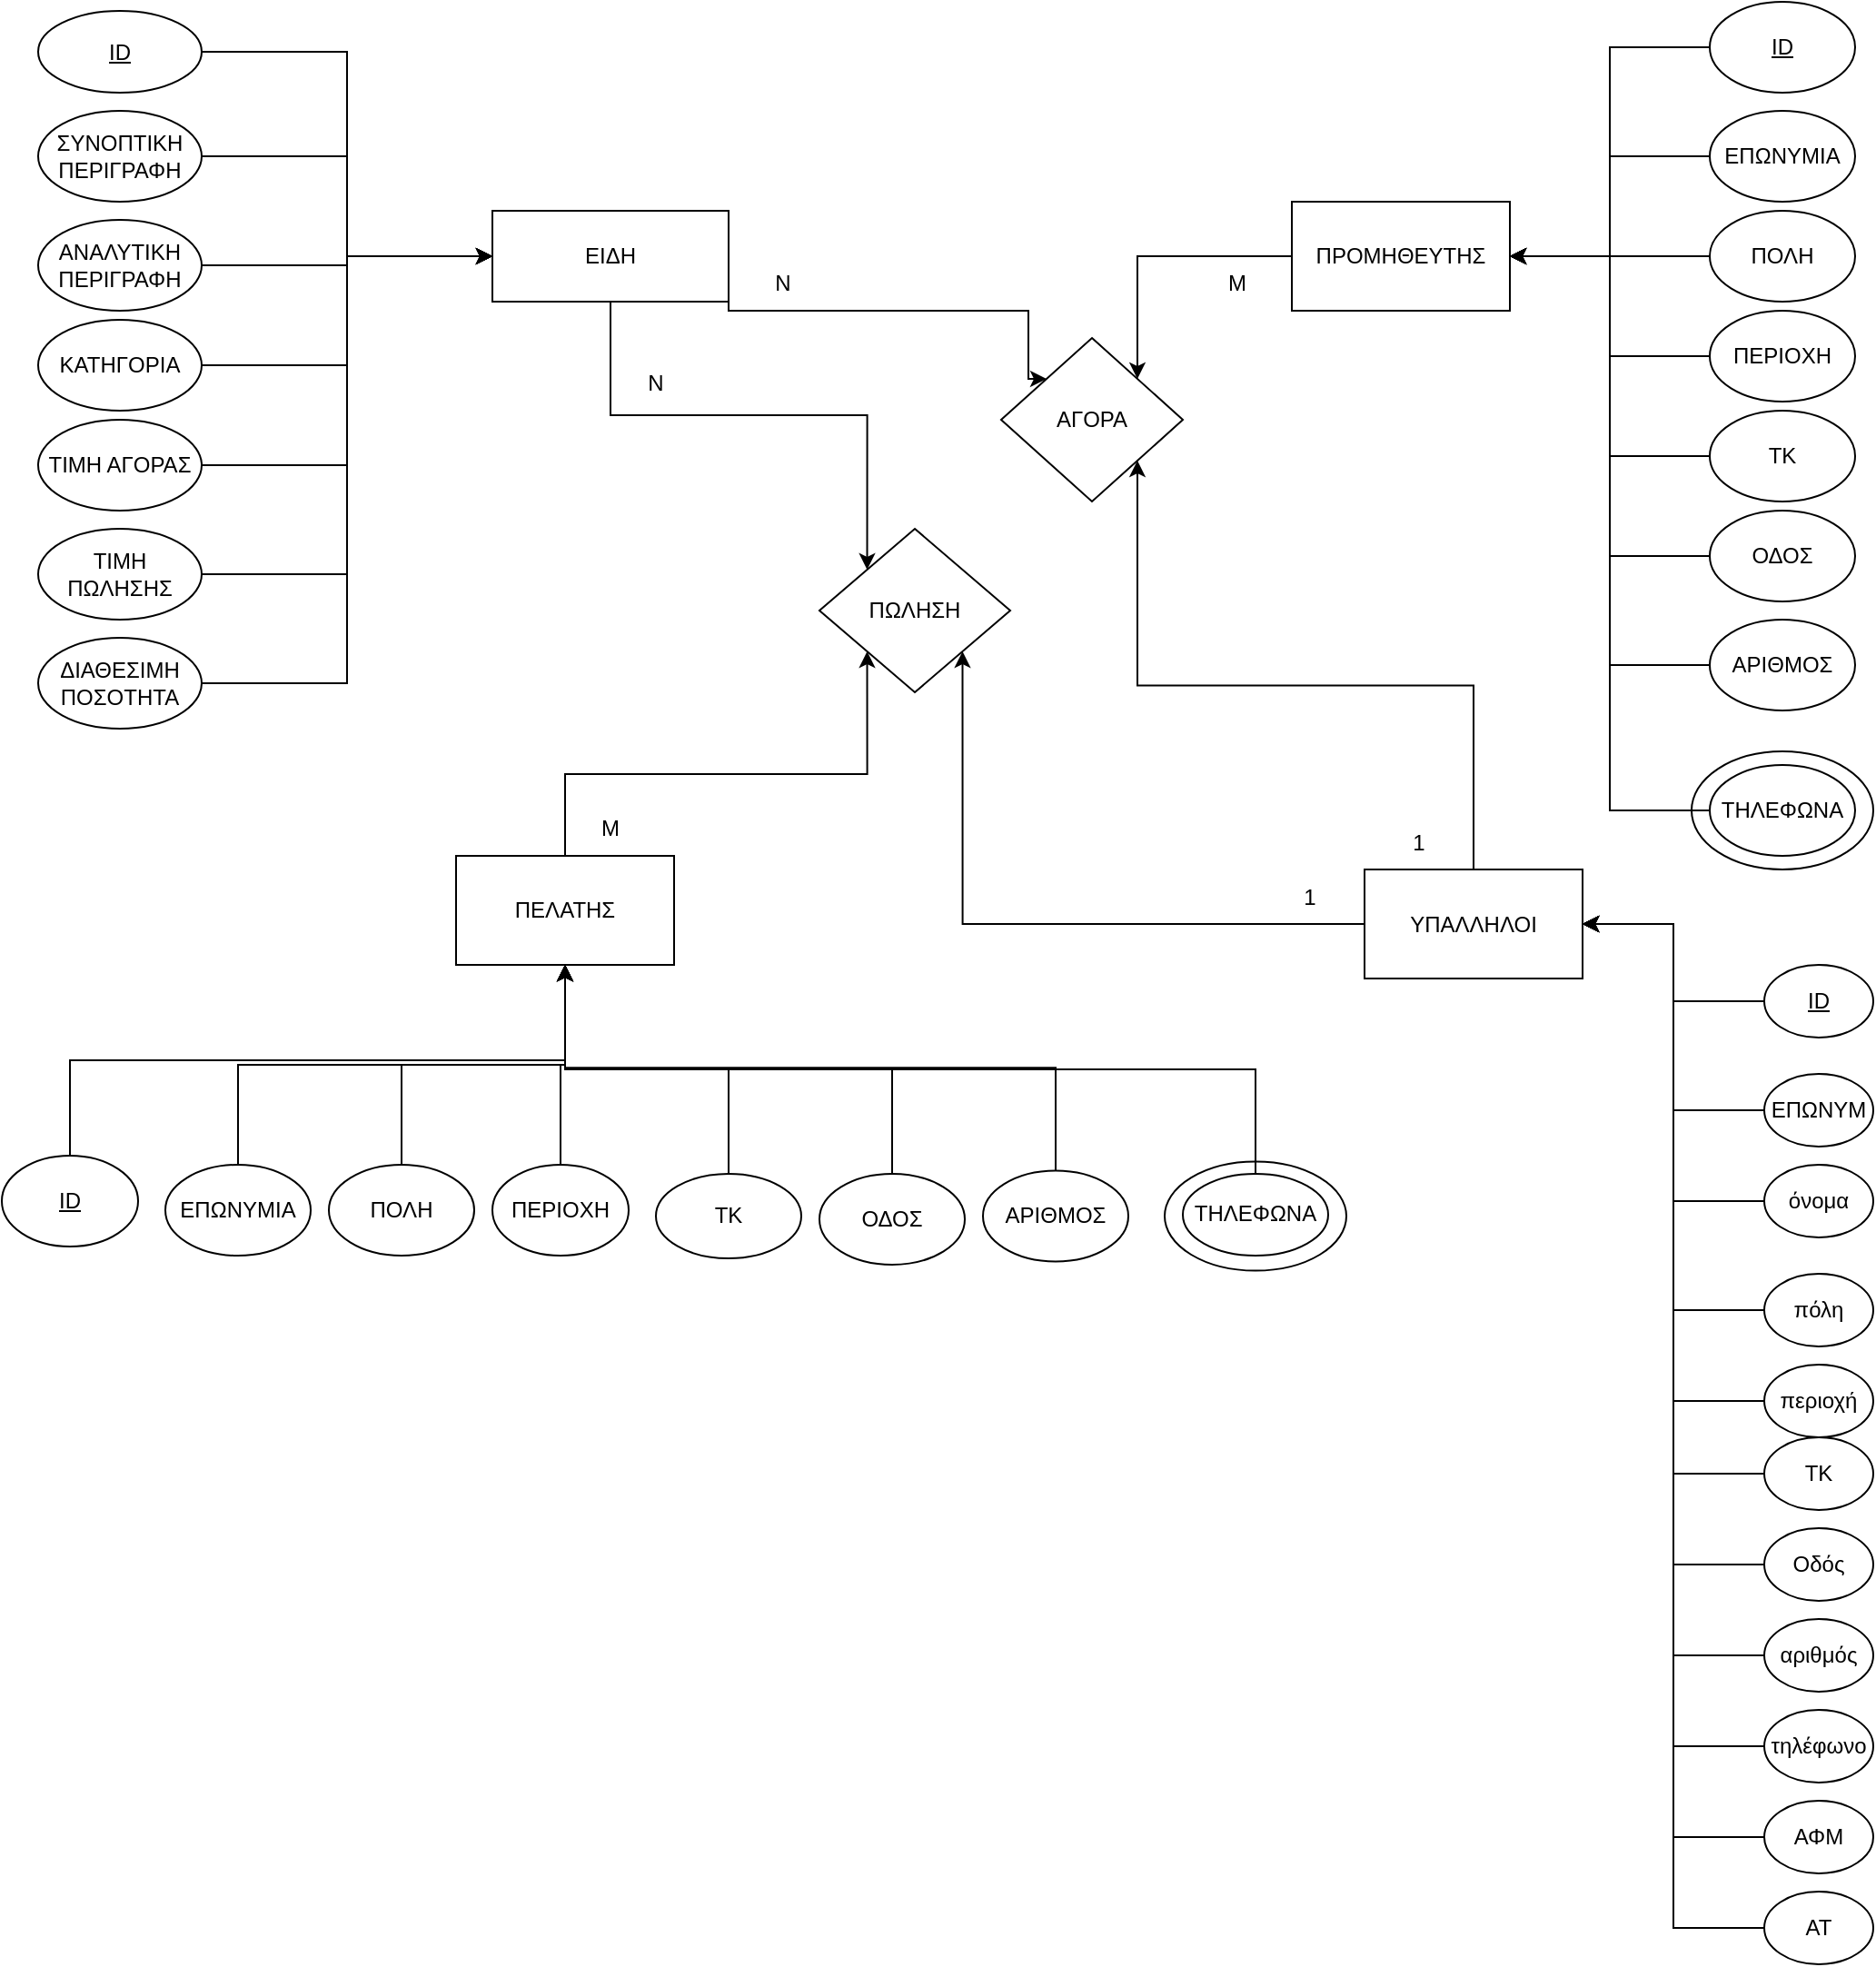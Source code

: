 <mxfile version="22.1.5" type="github">
  <diagram name="Σελίδα-1" id="LRhwLYZ0XrOosCkNov4p">
    <mxGraphModel dx="1235" dy="666" grid="1" gridSize="10" guides="1" tooltips="1" connect="1" arrows="1" fold="1" page="1" pageScale="1" pageWidth="1169" pageHeight="1654" math="0" shadow="0">
      <root>
        <mxCell id="0" />
        <mxCell id="1" parent="0" />
        <mxCell id="00yGRpQgav9-RkKcPG9p-32" style="edgeStyle=orthogonalEdgeStyle;rounded=0;orthogonalLoop=1;jettySize=auto;html=1;exitX=1;exitY=0.5;exitDx=0;exitDy=0;entryX=0;entryY=0;entryDx=0;entryDy=0;" edge="1" parent="1" source="1mnrNNHJ70fO4R5j_hnI-3" target="1mnrNNHJ70fO4R5j_hnI-25">
          <mxGeometry relative="1" as="geometry">
            <Array as="points">
              <mxPoint x="400" y="180" />
              <mxPoint x="565" y="180" />
            </Array>
          </mxGeometry>
        </mxCell>
        <mxCell id="00yGRpQgav9-RkKcPG9p-39" style="edgeStyle=orthogonalEdgeStyle;rounded=0;orthogonalLoop=1;jettySize=auto;html=1;exitX=0.5;exitY=1;exitDx=0;exitDy=0;entryX=0;entryY=0;entryDx=0;entryDy=0;" edge="1" parent="1" source="1mnrNNHJ70fO4R5j_hnI-3" target="00yGRpQgav9-RkKcPG9p-30">
          <mxGeometry relative="1" as="geometry" />
        </mxCell>
        <mxCell id="1mnrNNHJ70fO4R5j_hnI-3" value="ΕΙΔΗ" style="rounded=0;whiteSpace=wrap;html=1;" parent="1" vertex="1">
          <mxGeometry x="270" y="125" width="130" height="50" as="geometry" />
        </mxCell>
        <mxCell id="00yGRpQgav9-RkKcPG9p-38" style="edgeStyle=orthogonalEdgeStyle;rounded=0;orthogonalLoop=1;jettySize=auto;html=1;exitX=0.5;exitY=0;exitDx=0;exitDy=0;entryX=0;entryY=1;entryDx=0;entryDy=0;" edge="1" parent="1" source="1mnrNNHJ70fO4R5j_hnI-4" target="00yGRpQgav9-RkKcPG9p-30">
          <mxGeometry relative="1" as="geometry" />
        </mxCell>
        <mxCell id="1mnrNNHJ70fO4R5j_hnI-4" value="ΠΕΛΑΤΗΣ" style="rounded=0;whiteSpace=wrap;html=1;" parent="1" vertex="1">
          <mxGeometry x="250" y="480" width="120" height="60" as="geometry" />
        </mxCell>
        <mxCell id="00yGRpQgav9-RkKcPG9p-36" style="edgeStyle=orthogonalEdgeStyle;rounded=0;orthogonalLoop=1;jettySize=auto;html=1;exitX=0.5;exitY=0;exitDx=0;exitDy=0;entryX=1;entryY=1;entryDx=0;entryDy=0;" edge="1" parent="1" source="1mnrNNHJ70fO4R5j_hnI-5" target="1mnrNNHJ70fO4R5j_hnI-25">
          <mxGeometry relative="1" as="geometry" />
        </mxCell>
        <mxCell id="00yGRpQgav9-RkKcPG9p-37" style="edgeStyle=orthogonalEdgeStyle;rounded=0;orthogonalLoop=1;jettySize=auto;html=1;exitX=0;exitY=0.5;exitDx=0;exitDy=0;entryX=1;entryY=1;entryDx=0;entryDy=0;" edge="1" parent="1" source="1mnrNNHJ70fO4R5j_hnI-5" target="00yGRpQgav9-RkKcPG9p-30">
          <mxGeometry relative="1" as="geometry" />
        </mxCell>
        <mxCell id="1mnrNNHJ70fO4R5j_hnI-5" value="ΥΠΑΛΛΗΛΟΙ" style="rounded=0;whiteSpace=wrap;html=1;" parent="1" vertex="1">
          <mxGeometry x="750" y="487.5" width="120" height="60" as="geometry" />
        </mxCell>
        <mxCell id="00yGRpQgav9-RkKcPG9p-35" style="edgeStyle=orthogonalEdgeStyle;rounded=0;orthogonalLoop=1;jettySize=auto;html=1;exitX=0;exitY=0.5;exitDx=0;exitDy=0;entryX=1;entryY=0;entryDx=0;entryDy=0;" edge="1" parent="1" source="1mnrNNHJ70fO4R5j_hnI-6" target="1mnrNNHJ70fO4R5j_hnI-25">
          <mxGeometry relative="1" as="geometry" />
        </mxCell>
        <mxCell id="1mnrNNHJ70fO4R5j_hnI-6" value="ΠΡΟΜΗΘΕΥΤΗΣ" style="rounded=0;whiteSpace=wrap;html=1;" parent="1" vertex="1">
          <mxGeometry x="710" y="120" width="120" height="60" as="geometry" />
        </mxCell>
        <mxCell id="00yGRpQgav9-RkKcPG9p-9" style="edgeStyle=orthogonalEdgeStyle;rounded=0;orthogonalLoop=1;jettySize=auto;html=1;exitX=1;exitY=0.5;exitDx=0;exitDy=0;entryX=0;entryY=0.5;entryDx=0;entryDy=0;" edge="1" parent="1" source="1mnrNNHJ70fO4R5j_hnI-8" target="1mnrNNHJ70fO4R5j_hnI-3">
          <mxGeometry relative="1" as="geometry" />
        </mxCell>
        <mxCell id="1mnrNNHJ70fO4R5j_hnI-8" value="&lt;u&gt;ID&lt;/u&gt;" style="ellipse;whiteSpace=wrap;html=1;" parent="1" vertex="1">
          <mxGeometry x="20" y="15" width="90" height="45" as="geometry" />
        </mxCell>
        <mxCell id="00yGRpQgav9-RkKcPG9p-7" style="edgeStyle=orthogonalEdgeStyle;rounded=0;orthogonalLoop=1;jettySize=auto;html=1;exitX=1;exitY=0.5;exitDx=0;exitDy=0;entryX=0;entryY=0.5;entryDx=0;entryDy=0;" edge="1" parent="1" source="1mnrNNHJ70fO4R5j_hnI-9" target="1mnrNNHJ70fO4R5j_hnI-3">
          <mxGeometry relative="1" as="geometry">
            <mxPoint x="130" y="159.882" as="targetPoint" />
          </mxGeometry>
        </mxCell>
        <mxCell id="1mnrNNHJ70fO4R5j_hnI-9" value="ΑΝΑΛΥΤΙΚΗ ΠΕΡΙΓΡΑΦΗ" style="ellipse;whiteSpace=wrap;html=1;" parent="1" vertex="1">
          <mxGeometry x="20" y="130" width="90" height="50" as="geometry" />
        </mxCell>
        <mxCell id="00yGRpQgav9-RkKcPG9p-8" style="edgeStyle=orthogonalEdgeStyle;rounded=0;orthogonalLoop=1;jettySize=auto;html=1;exitX=1;exitY=0.5;exitDx=0;exitDy=0;entryX=0;entryY=0.5;entryDx=0;entryDy=0;" edge="1" parent="1" source="1mnrNNHJ70fO4R5j_hnI-10" target="1mnrNNHJ70fO4R5j_hnI-3">
          <mxGeometry relative="1" as="geometry" />
        </mxCell>
        <mxCell id="1mnrNNHJ70fO4R5j_hnI-10" value="ΣΥΝΟΠΤΙΚΗ ΠΕΡΙΓΡΑΦΗ" style="ellipse;whiteSpace=wrap;html=1;" parent="1" vertex="1">
          <mxGeometry x="20" y="70" width="90" height="50" as="geometry" />
        </mxCell>
        <mxCell id="00yGRpQgav9-RkKcPG9p-3" style="edgeStyle=orthogonalEdgeStyle;rounded=0;orthogonalLoop=1;jettySize=auto;html=1;exitX=1;exitY=0.5;exitDx=0;exitDy=0;entryX=0;entryY=0.5;entryDx=0;entryDy=0;" edge="1" parent="1" source="1mnrNNHJ70fO4R5j_hnI-12" target="1mnrNNHJ70fO4R5j_hnI-3">
          <mxGeometry relative="1" as="geometry" />
        </mxCell>
        <mxCell id="1mnrNNHJ70fO4R5j_hnI-12" value="ΔΙΑΘΕΣΙΜΗ ΠΟΣΟΤΗΤΑ" style="ellipse;whiteSpace=wrap;html=1;" parent="1" vertex="1">
          <mxGeometry x="20" y="360" width="90" height="50" as="geometry" />
        </mxCell>
        <mxCell id="00yGRpQgav9-RkKcPG9p-4" style="edgeStyle=orthogonalEdgeStyle;rounded=0;orthogonalLoop=1;jettySize=auto;html=1;exitX=1;exitY=0.5;exitDx=0;exitDy=0;entryX=0;entryY=0.5;entryDx=0;entryDy=0;" edge="1" parent="1" source="1mnrNNHJ70fO4R5j_hnI-13" target="1mnrNNHJ70fO4R5j_hnI-3">
          <mxGeometry relative="1" as="geometry" />
        </mxCell>
        <mxCell id="1mnrNNHJ70fO4R5j_hnI-13" value="ΤΙΜΗ ΠΩΛΗΣΗΣ" style="ellipse;whiteSpace=wrap;html=1;" parent="1" vertex="1">
          <mxGeometry x="20" y="300" width="90" height="50" as="geometry" />
        </mxCell>
        <mxCell id="00yGRpQgav9-RkKcPG9p-5" style="edgeStyle=orthogonalEdgeStyle;rounded=0;orthogonalLoop=1;jettySize=auto;html=1;exitX=1;exitY=0.5;exitDx=0;exitDy=0;entryX=0;entryY=0.5;entryDx=0;entryDy=0;" edge="1" parent="1" source="1mnrNNHJ70fO4R5j_hnI-14" target="1mnrNNHJ70fO4R5j_hnI-3">
          <mxGeometry relative="1" as="geometry" />
        </mxCell>
        <mxCell id="1mnrNNHJ70fO4R5j_hnI-14" value="ΤΙΜΗ ΑΓΟΡΑΣ" style="ellipse;whiteSpace=wrap;html=1;" parent="1" vertex="1">
          <mxGeometry x="20" y="240" width="90" height="50" as="geometry" />
        </mxCell>
        <mxCell id="00yGRpQgav9-RkKcPG9p-6" style="edgeStyle=orthogonalEdgeStyle;rounded=0;orthogonalLoop=1;jettySize=auto;html=1;exitX=1;exitY=0.5;exitDx=0;exitDy=0;entryX=0;entryY=0.5;entryDx=0;entryDy=0;" edge="1" parent="1" source="1mnrNNHJ70fO4R5j_hnI-15" target="1mnrNNHJ70fO4R5j_hnI-3">
          <mxGeometry relative="1" as="geometry" />
        </mxCell>
        <mxCell id="1mnrNNHJ70fO4R5j_hnI-15" value="ΚΑΤΗΓΟΡΙΑ" style="ellipse;whiteSpace=wrap;html=1;" parent="1" vertex="1">
          <mxGeometry x="20" y="185" width="90" height="50" as="geometry" />
        </mxCell>
        <mxCell id="1mnrNNHJ70fO4R5j_hnI-25" value="ΑΓΟΡΑ" style="rhombus;whiteSpace=wrap;html=1;" parent="1" vertex="1">
          <mxGeometry x="550" y="195" width="100" height="90" as="geometry" />
        </mxCell>
        <mxCell id="00yGRpQgav9-RkKcPG9p-18" style="edgeStyle=orthogonalEdgeStyle;rounded=0;orthogonalLoop=1;jettySize=auto;html=1;exitX=0;exitY=0.5;exitDx=0;exitDy=0;entryX=1;entryY=0.5;entryDx=0;entryDy=0;" edge="1" parent="1" source="1mnrNNHJ70fO4R5j_hnI-36" target="1mnrNNHJ70fO4R5j_hnI-6">
          <mxGeometry relative="1" as="geometry" />
        </mxCell>
        <mxCell id="1mnrNNHJ70fO4R5j_hnI-36" value="ΤΗΛΕΦΩΝΑ" style="ellipse;whiteSpace=wrap;html=1;" parent="1" vertex="1">
          <mxGeometry x="940" y="430" width="80" height="50" as="geometry" />
        </mxCell>
        <mxCell id="00yGRpQgav9-RkKcPG9p-17" style="edgeStyle=orthogonalEdgeStyle;rounded=0;orthogonalLoop=1;jettySize=auto;html=1;exitX=0;exitY=0.5;exitDx=0;exitDy=0;entryX=1;entryY=0.5;entryDx=0;entryDy=0;" edge="1" parent="1" source="1mnrNNHJ70fO4R5j_hnI-37" target="1mnrNNHJ70fO4R5j_hnI-6">
          <mxGeometry relative="1" as="geometry" />
        </mxCell>
        <mxCell id="1mnrNNHJ70fO4R5j_hnI-37" value="ΑΡΙΘΜΟΣ" style="ellipse;whiteSpace=wrap;html=1;" parent="1" vertex="1">
          <mxGeometry x="940" y="350" width="80" height="50" as="geometry" />
        </mxCell>
        <mxCell id="00yGRpQgav9-RkKcPG9p-16" style="edgeStyle=orthogonalEdgeStyle;rounded=0;orthogonalLoop=1;jettySize=auto;html=1;exitX=0;exitY=0.5;exitDx=0;exitDy=0;entryX=1;entryY=0.5;entryDx=0;entryDy=0;" edge="1" parent="1" source="1mnrNNHJ70fO4R5j_hnI-38" target="1mnrNNHJ70fO4R5j_hnI-6">
          <mxGeometry relative="1" as="geometry" />
        </mxCell>
        <mxCell id="1mnrNNHJ70fO4R5j_hnI-38" value="ΟΔΟΣ" style="ellipse;whiteSpace=wrap;html=1;" parent="1" vertex="1">
          <mxGeometry x="940" y="290" width="80" height="50" as="geometry" />
        </mxCell>
        <mxCell id="00yGRpQgav9-RkKcPG9p-15" style="edgeStyle=orthogonalEdgeStyle;rounded=0;orthogonalLoop=1;jettySize=auto;html=1;exitX=0;exitY=0.5;exitDx=0;exitDy=0;entryX=1;entryY=0.5;entryDx=0;entryDy=0;" edge="1" parent="1" source="1mnrNNHJ70fO4R5j_hnI-39" target="1mnrNNHJ70fO4R5j_hnI-6">
          <mxGeometry relative="1" as="geometry" />
        </mxCell>
        <mxCell id="1mnrNNHJ70fO4R5j_hnI-39" value="ΤΚ" style="ellipse;whiteSpace=wrap;html=1;" parent="1" vertex="1">
          <mxGeometry x="940" y="235" width="80" height="50" as="geometry" />
        </mxCell>
        <mxCell id="00yGRpQgav9-RkKcPG9p-14" style="edgeStyle=orthogonalEdgeStyle;rounded=0;orthogonalLoop=1;jettySize=auto;html=1;exitX=0;exitY=0.5;exitDx=0;exitDy=0;entryX=1;entryY=0.5;entryDx=0;entryDy=0;" edge="1" parent="1" source="1mnrNNHJ70fO4R5j_hnI-40" target="1mnrNNHJ70fO4R5j_hnI-6">
          <mxGeometry relative="1" as="geometry" />
        </mxCell>
        <mxCell id="1mnrNNHJ70fO4R5j_hnI-40" value="ΠΕΡΙΟΧΗ" style="ellipse;whiteSpace=wrap;html=1;" parent="1" vertex="1">
          <mxGeometry x="940" y="180" width="80" height="50" as="geometry" />
        </mxCell>
        <mxCell id="00yGRpQgav9-RkKcPG9p-13" style="edgeStyle=orthogonalEdgeStyle;rounded=0;orthogonalLoop=1;jettySize=auto;html=1;exitX=0;exitY=0.5;exitDx=0;exitDy=0;entryX=1;entryY=0.5;entryDx=0;entryDy=0;" edge="1" parent="1" source="1mnrNNHJ70fO4R5j_hnI-41" target="1mnrNNHJ70fO4R5j_hnI-6">
          <mxGeometry relative="1" as="geometry" />
        </mxCell>
        <mxCell id="1mnrNNHJ70fO4R5j_hnI-41" value="ΠΟΛΗ" style="ellipse;whiteSpace=wrap;html=1;" parent="1" vertex="1">
          <mxGeometry x="940" y="125" width="80" height="50" as="geometry" />
        </mxCell>
        <mxCell id="00yGRpQgav9-RkKcPG9p-12" style="edgeStyle=orthogonalEdgeStyle;rounded=0;orthogonalLoop=1;jettySize=auto;html=1;exitX=0;exitY=0.5;exitDx=0;exitDy=0;entryX=1;entryY=0.5;entryDx=0;entryDy=0;" edge="1" parent="1" source="1mnrNNHJ70fO4R5j_hnI-42" target="1mnrNNHJ70fO4R5j_hnI-6">
          <mxGeometry relative="1" as="geometry" />
        </mxCell>
        <mxCell id="1mnrNNHJ70fO4R5j_hnI-42" value="ΕΠΩΝΥΜΙΑ" style="ellipse;whiteSpace=wrap;html=1;" parent="1" vertex="1">
          <mxGeometry x="940" y="70" width="80" height="50" as="geometry" />
        </mxCell>
        <mxCell id="00yGRpQgav9-RkKcPG9p-11" style="edgeStyle=orthogonalEdgeStyle;rounded=0;orthogonalLoop=1;jettySize=auto;html=1;exitX=0;exitY=0.5;exitDx=0;exitDy=0;entryX=1;entryY=0.5;entryDx=0;entryDy=0;" edge="1" parent="1" source="1mnrNNHJ70fO4R5j_hnI-43" target="1mnrNNHJ70fO4R5j_hnI-6">
          <mxGeometry relative="1" as="geometry" />
        </mxCell>
        <mxCell id="1mnrNNHJ70fO4R5j_hnI-43" value="&lt;u&gt;ID&lt;/u&gt;" style="ellipse;whiteSpace=wrap;html=1;" parent="1" vertex="1">
          <mxGeometry x="940" y="10" width="80" height="50" as="geometry" />
        </mxCell>
        <mxCell id="1mnrNNHJ70fO4R5j_hnI-90" style="edgeStyle=orthogonalEdgeStyle;rounded=0;orthogonalLoop=1;jettySize=auto;html=1;exitX=0.5;exitY=0;exitDx=0;exitDy=0;entryX=0.5;entryY=1;entryDx=0;entryDy=0;" parent="1" source="1mnrNNHJ70fO4R5j_hnI-58" target="1mnrNNHJ70fO4R5j_hnI-4" edge="1">
          <mxGeometry relative="1" as="geometry" />
        </mxCell>
        <mxCell id="1mnrNNHJ70fO4R5j_hnI-58" value="ΤΗΛΕΦΩΝΑ" style="ellipse;whiteSpace=wrap;html=1;" parent="1" vertex="1">
          <mxGeometry x="650" y="654.99" width="80" height="45.01" as="geometry" />
        </mxCell>
        <mxCell id="1mnrNNHJ70fO4R5j_hnI-89" style="edgeStyle=orthogonalEdgeStyle;rounded=0;orthogonalLoop=1;jettySize=auto;html=1;exitX=0.5;exitY=0;exitDx=0;exitDy=0;" parent="1" source="1mnrNNHJ70fO4R5j_hnI-59" target="1mnrNNHJ70fO4R5j_hnI-4" edge="1">
          <mxGeometry relative="1" as="geometry" />
        </mxCell>
        <mxCell id="1mnrNNHJ70fO4R5j_hnI-59" value="ΑΡΙΘΜΟΣ" style="ellipse;whiteSpace=wrap;html=1;" parent="1" vertex="1">
          <mxGeometry x="540" y="653.28" width="80" height="50" as="geometry" />
        </mxCell>
        <mxCell id="1mnrNNHJ70fO4R5j_hnI-88" style="edgeStyle=orthogonalEdgeStyle;rounded=0;orthogonalLoop=1;jettySize=auto;html=1;exitX=0.5;exitY=0;exitDx=0;exitDy=0;entryX=0.5;entryY=1;entryDx=0;entryDy=0;" parent="1" source="1mnrNNHJ70fO4R5j_hnI-60" target="1mnrNNHJ70fO4R5j_hnI-4" edge="1">
          <mxGeometry relative="1" as="geometry" />
        </mxCell>
        <mxCell id="1mnrNNHJ70fO4R5j_hnI-60" value="ΟΔΟΣ" style="ellipse;whiteSpace=wrap;html=1;" parent="1" vertex="1">
          <mxGeometry x="450" y="654.99" width="80" height="50" as="geometry" />
        </mxCell>
        <mxCell id="1mnrNNHJ70fO4R5j_hnI-87" style="edgeStyle=orthogonalEdgeStyle;rounded=0;orthogonalLoop=1;jettySize=auto;html=1;exitX=0.5;exitY=0;exitDx=0;exitDy=0;entryX=0.5;entryY=1;entryDx=0;entryDy=0;" parent="1" source="1mnrNNHJ70fO4R5j_hnI-61" target="1mnrNNHJ70fO4R5j_hnI-4" edge="1">
          <mxGeometry relative="1" as="geometry" />
        </mxCell>
        <mxCell id="1mnrNNHJ70fO4R5j_hnI-61" value="ΤΚ" style="ellipse;whiteSpace=wrap;html=1;" parent="1" vertex="1">
          <mxGeometry x="360" y="654.99" width="80" height="46.57" as="geometry" />
        </mxCell>
        <mxCell id="1mnrNNHJ70fO4R5j_hnI-86" style="edgeStyle=orthogonalEdgeStyle;rounded=0;orthogonalLoop=1;jettySize=auto;html=1;exitX=0.5;exitY=0;exitDx=0;exitDy=0;entryX=0.5;entryY=1;entryDx=0;entryDy=0;" parent="1" source="1mnrNNHJ70fO4R5j_hnI-62" target="1mnrNNHJ70fO4R5j_hnI-4" edge="1">
          <mxGeometry relative="1" as="geometry">
            <mxPoint x="340" y="580" as="targetPoint" />
          </mxGeometry>
        </mxCell>
        <mxCell id="1mnrNNHJ70fO4R5j_hnI-62" value="ΠΕΡΙΟΧΗ" style="ellipse;whiteSpace=wrap;html=1;" parent="1" vertex="1">
          <mxGeometry x="270" y="650" width="75" height="50" as="geometry" />
        </mxCell>
        <mxCell id="1mnrNNHJ70fO4R5j_hnI-85" style="edgeStyle=orthogonalEdgeStyle;rounded=0;orthogonalLoop=1;jettySize=auto;html=1;exitX=0.5;exitY=0;exitDx=0;exitDy=0;entryX=0.5;entryY=1;entryDx=0;entryDy=0;" parent="1" source="1mnrNNHJ70fO4R5j_hnI-63" target="1mnrNNHJ70fO4R5j_hnI-4" edge="1">
          <mxGeometry relative="1" as="geometry" />
        </mxCell>
        <mxCell id="1mnrNNHJ70fO4R5j_hnI-63" value="ΠΟΛΗ" style="ellipse;whiteSpace=wrap;html=1;" parent="1" vertex="1">
          <mxGeometry x="180" y="650" width="80" height="50" as="geometry" />
        </mxCell>
        <mxCell id="1mnrNNHJ70fO4R5j_hnI-84" style="edgeStyle=orthogonalEdgeStyle;rounded=0;orthogonalLoop=1;jettySize=auto;html=1;exitX=0.5;exitY=0;exitDx=0;exitDy=0;entryX=0.5;entryY=1;entryDx=0;entryDy=0;" parent="1" source="1mnrNNHJ70fO4R5j_hnI-64" target="1mnrNNHJ70fO4R5j_hnI-4" edge="1">
          <mxGeometry relative="1" as="geometry" />
        </mxCell>
        <mxCell id="1mnrNNHJ70fO4R5j_hnI-64" value="ΕΠΩΝΥΜΙΑ" style="ellipse;whiteSpace=wrap;html=1;" parent="1" vertex="1">
          <mxGeometry x="90" y="650" width="80" height="50" as="geometry" />
        </mxCell>
        <mxCell id="1mnrNNHJ70fO4R5j_hnI-76" style="edgeStyle=orthogonalEdgeStyle;rounded=0;orthogonalLoop=1;jettySize=auto;html=1;exitX=0.5;exitY=0;exitDx=0;exitDy=0;entryX=0.5;entryY=1;entryDx=0;entryDy=0;" parent="1" source="1mnrNNHJ70fO4R5j_hnI-65" target="1mnrNNHJ70fO4R5j_hnI-4" edge="1">
          <mxGeometry relative="1" as="geometry" />
        </mxCell>
        <mxCell id="1mnrNNHJ70fO4R5j_hnI-65" value="&lt;u&gt;ID&lt;/u&gt;" style="ellipse;whiteSpace=wrap;html=1;" parent="1" vertex="1">
          <mxGeometry y="645" width="75" height="50" as="geometry" />
        </mxCell>
        <mxCell id="1mnrNNHJ70fO4R5j_hnI-112" style="edgeStyle=orthogonalEdgeStyle;rounded=0;orthogonalLoop=1;jettySize=auto;html=1;exitX=0;exitY=0.5;exitDx=0;exitDy=0;entryX=1;entryY=0.5;entryDx=0;entryDy=0;" parent="1" source="1mnrNNHJ70fO4R5j_hnI-92" target="1mnrNNHJ70fO4R5j_hnI-5" edge="1">
          <mxGeometry relative="1" as="geometry" />
        </mxCell>
        <mxCell id="1mnrNNHJ70fO4R5j_hnI-92" value="όνομα" style="ellipse;whiteSpace=wrap;html=1;" parent="1" vertex="1">
          <mxGeometry x="970" y="650" width="60" height="40" as="geometry" />
        </mxCell>
        <mxCell id="1mnrNNHJ70fO4R5j_hnI-110" style="edgeStyle=orthogonalEdgeStyle;rounded=0;orthogonalLoop=1;jettySize=auto;html=1;exitX=0;exitY=0.5;exitDx=0;exitDy=0;entryX=1;entryY=0.5;entryDx=0;entryDy=0;" parent="1" source="1mnrNNHJ70fO4R5j_hnI-93" target="1mnrNNHJ70fO4R5j_hnI-5" edge="1">
          <mxGeometry relative="1" as="geometry" />
        </mxCell>
        <mxCell id="1mnrNNHJ70fO4R5j_hnI-93" value="ΕΠΩΝΥΜ" style="ellipse;whiteSpace=wrap;html=1;" parent="1" vertex="1">
          <mxGeometry x="970" y="600" width="60" height="40" as="geometry" />
        </mxCell>
        <mxCell id="1mnrNNHJ70fO4R5j_hnI-109" style="edgeStyle=orthogonalEdgeStyle;rounded=0;orthogonalLoop=1;jettySize=auto;html=1;exitX=0;exitY=0.5;exitDx=0;exitDy=0;entryX=1;entryY=0.5;entryDx=0;entryDy=0;" parent="1" source="1mnrNNHJ70fO4R5j_hnI-94" target="1mnrNNHJ70fO4R5j_hnI-5" edge="1">
          <mxGeometry relative="1" as="geometry" />
        </mxCell>
        <mxCell id="1mnrNNHJ70fO4R5j_hnI-94" value="&lt;u&gt;ID&lt;/u&gt;" style="ellipse;whiteSpace=wrap;html=1;" parent="1" vertex="1">
          <mxGeometry x="970" y="540" width="60" height="40" as="geometry" />
        </mxCell>
        <mxCell id="1mnrNNHJ70fO4R5j_hnI-122" style="edgeStyle=orthogonalEdgeStyle;rounded=0;orthogonalLoop=1;jettySize=auto;html=1;exitX=0;exitY=0.5;exitDx=0;exitDy=0;entryX=1;entryY=0.5;entryDx=0;entryDy=0;" parent="1" source="1mnrNNHJ70fO4R5j_hnI-113" target="1mnrNNHJ70fO4R5j_hnI-5" edge="1">
          <mxGeometry relative="1" as="geometry" />
        </mxCell>
        <mxCell id="1mnrNNHJ70fO4R5j_hnI-113" value="αριθμός" style="ellipse;whiteSpace=wrap;html=1;" parent="1" vertex="1">
          <mxGeometry x="970" y="900" width="60" height="40" as="geometry" />
        </mxCell>
        <mxCell id="1mnrNNHJ70fO4R5j_hnI-121" style="edgeStyle=orthogonalEdgeStyle;rounded=0;orthogonalLoop=1;jettySize=auto;html=1;exitX=0;exitY=0.5;exitDx=0;exitDy=0;entryX=1;entryY=0.5;entryDx=0;entryDy=0;" parent="1" source="1mnrNNHJ70fO4R5j_hnI-114" target="1mnrNNHJ70fO4R5j_hnI-5" edge="1">
          <mxGeometry relative="1" as="geometry">
            <mxPoint x="850" y="700" as="targetPoint" />
          </mxGeometry>
        </mxCell>
        <mxCell id="1mnrNNHJ70fO4R5j_hnI-114" value="Οδός" style="ellipse;whiteSpace=wrap;html=1;" parent="1" vertex="1">
          <mxGeometry x="970" y="850" width="60" height="40" as="geometry" />
        </mxCell>
        <mxCell id="1mnrNNHJ70fO4R5j_hnI-120" style="edgeStyle=orthogonalEdgeStyle;rounded=0;orthogonalLoop=1;jettySize=auto;html=1;exitX=0;exitY=0.5;exitDx=0;exitDy=0;entryX=1;entryY=0.5;entryDx=0;entryDy=0;" parent="1" source="1mnrNNHJ70fO4R5j_hnI-115" target="1mnrNNHJ70fO4R5j_hnI-5" edge="1">
          <mxGeometry relative="1" as="geometry" />
        </mxCell>
        <mxCell id="1mnrNNHJ70fO4R5j_hnI-115" value="ΤΚ" style="ellipse;whiteSpace=wrap;html=1;" parent="1" vertex="1">
          <mxGeometry x="970" y="800" width="60" height="40" as="geometry" />
        </mxCell>
        <mxCell id="1mnrNNHJ70fO4R5j_hnI-119" style="edgeStyle=orthogonalEdgeStyle;rounded=0;orthogonalLoop=1;jettySize=auto;html=1;exitX=0;exitY=0.5;exitDx=0;exitDy=0;entryX=1;entryY=0.5;entryDx=0;entryDy=0;" parent="1" source="1mnrNNHJ70fO4R5j_hnI-116" target="1mnrNNHJ70fO4R5j_hnI-5" edge="1">
          <mxGeometry relative="1" as="geometry">
            <mxPoint x="840" y="700" as="targetPoint" />
          </mxGeometry>
        </mxCell>
        <mxCell id="1mnrNNHJ70fO4R5j_hnI-116" value="περιοχή" style="ellipse;whiteSpace=wrap;html=1;" parent="1" vertex="1">
          <mxGeometry x="970" y="760" width="60" height="40" as="geometry" />
        </mxCell>
        <mxCell id="1mnrNNHJ70fO4R5j_hnI-118" style="edgeStyle=orthogonalEdgeStyle;rounded=0;orthogonalLoop=1;jettySize=auto;html=1;exitX=0;exitY=0.5;exitDx=0;exitDy=0;entryX=1;entryY=0.5;entryDx=0;entryDy=0;" parent="1" source="1mnrNNHJ70fO4R5j_hnI-117" target="1mnrNNHJ70fO4R5j_hnI-5" edge="1">
          <mxGeometry relative="1" as="geometry" />
        </mxCell>
        <mxCell id="1mnrNNHJ70fO4R5j_hnI-117" value="πόλη" style="ellipse;whiteSpace=wrap;html=1;" parent="1" vertex="1">
          <mxGeometry x="970" y="710" width="60" height="40" as="geometry" />
        </mxCell>
        <mxCell id="1mnrNNHJ70fO4R5j_hnI-128" style="edgeStyle=orthogonalEdgeStyle;rounded=0;orthogonalLoop=1;jettySize=auto;html=1;exitX=0;exitY=0.5;exitDx=0;exitDy=0;entryX=1;entryY=0.5;entryDx=0;entryDy=0;" parent="1" source="1mnrNNHJ70fO4R5j_hnI-123" target="1mnrNNHJ70fO4R5j_hnI-5" edge="1">
          <mxGeometry relative="1" as="geometry" />
        </mxCell>
        <mxCell id="1mnrNNHJ70fO4R5j_hnI-123" value="ΑΤ" style="ellipse;whiteSpace=wrap;html=1;" parent="1" vertex="1">
          <mxGeometry x="970" y="1050" width="60" height="40" as="geometry" />
        </mxCell>
        <mxCell id="1mnrNNHJ70fO4R5j_hnI-127" style="edgeStyle=orthogonalEdgeStyle;rounded=0;orthogonalLoop=1;jettySize=auto;html=1;exitX=0;exitY=0.5;exitDx=0;exitDy=0;entryX=1;entryY=0.5;entryDx=0;entryDy=0;" parent="1" source="1mnrNNHJ70fO4R5j_hnI-124" target="1mnrNNHJ70fO4R5j_hnI-5" edge="1">
          <mxGeometry relative="1" as="geometry" />
        </mxCell>
        <mxCell id="1mnrNNHJ70fO4R5j_hnI-124" value="ΑΦΜ" style="ellipse;whiteSpace=wrap;html=1;" parent="1" vertex="1">
          <mxGeometry x="970" y="1000" width="60" height="40" as="geometry" />
        </mxCell>
        <mxCell id="1mnrNNHJ70fO4R5j_hnI-126" style="edgeStyle=orthogonalEdgeStyle;rounded=0;orthogonalLoop=1;jettySize=auto;html=1;exitX=0;exitY=0.5;exitDx=0;exitDy=0;entryX=1;entryY=0.5;entryDx=0;entryDy=0;" parent="1" source="1mnrNNHJ70fO4R5j_hnI-125" target="1mnrNNHJ70fO4R5j_hnI-5" edge="1">
          <mxGeometry relative="1" as="geometry" />
        </mxCell>
        <mxCell id="1mnrNNHJ70fO4R5j_hnI-125" value="τηλέφωνο" style="ellipse;whiteSpace=wrap;html=1;" parent="1" vertex="1">
          <mxGeometry x="970" y="950" width="60" height="40" as="geometry" />
        </mxCell>
        <mxCell id="00yGRpQgav9-RkKcPG9p-19" value="" style="ellipse;whiteSpace=wrap;html=1;fillColor=none;" vertex="1" parent="1">
          <mxGeometry x="930" y="422.5" width="100" height="65" as="geometry" />
        </mxCell>
        <mxCell id="00yGRpQgav9-RkKcPG9p-28" value="" style="ellipse;whiteSpace=wrap;html=1;fillColor=none;" vertex="1" parent="1">
          <mxGeometry x="640" y="648.28" width="100" height="60" as="geometry" />
        </mxCell>
        <mxCell id="00yGRpQgav9-RkKcPG9p-30" value="ΠΩΛΗΣΗ" style="rhombus;whiteSpace=wrap;html=1;" vertex="1" parent="1">
          <mxGeometry x="450" y="300" width="105" height="90" as="geometry" />
        </mxCell>
        <mxCell id="00yGRpQgav9-RkKcPG9p-40" value="N" style="text;html=1;strokeColor=none;fillColor=none;align=center;verticalAlign=middle;whiteSpace=wrap;rounded=0;" vertex="1" parent="1">
          <mxGeometry x="400" y="150" width="60" height="30" as="geometry" />
        </mxCell>
        <mxCell id="00yGRpQgav9-RkKcPG9p-41" value="1" style="text;html=1;strokeColor=none;fillColor=none;align=center;verticalAlign=middle;whiteSpace=wrap;rounded=0;" vertex="1" parent="1">
          <mxGeometry x="750" y="457.5" width="60" height="30" as="geometry" />
        </mxCell>
        <mxCell id="00yGRpQgav9-RkKcPG9p-42" value="M" style="text;html=1;strokeColor=none;fillColor=none;align=center;verticalAlign=middle;whiteSpace=wrap;rounded=0;" vertex="1" parent="1">
          <mxGeometry x="650" y="150" width="60" height="30" as="geometry" />
        </mxCell>
        <mxCell id="00yGRpQgav9-RkKcPG9p-43" value="1" style="text;html=1;strokeColor=none;fillColor=none;align=center;verticalAlign=middle;whiteSpace=wrap;rounded=0;" vertex="1" parent="1">
          <mxGeometry x="690" y="487.5" width="60" height="30" as="geometry" />
        </mxCell>
        <mxCell id="00yGRpQgav9-RkKcPG9p-44" value="M" style="text;html=1;strokeColor=none;fillColor=none;align=center;verticalAlign=middle;whiteSpace=wrap;rounded=0;" vertex="1" parent="1">
          <mxGeometry x="305" y="450" width="60" height="30" as="geometry" />
        </mxCell>
        <mxCell id="00yGRpQgav9-RkKcPG9p-45" value="N" style="text;html=1;strokeColor=none;fillColor=none;align=center;verticalAlign=middle;whiteSpace=wrap;rounded=0;" vertex="1" parent="1">
          <mxGeometry x="330" y="205" width="60" height="30" as="geometry" />
        </mxCell>
      </root>
    </mxGraphModel>
  </diagram>
</mxfile>
